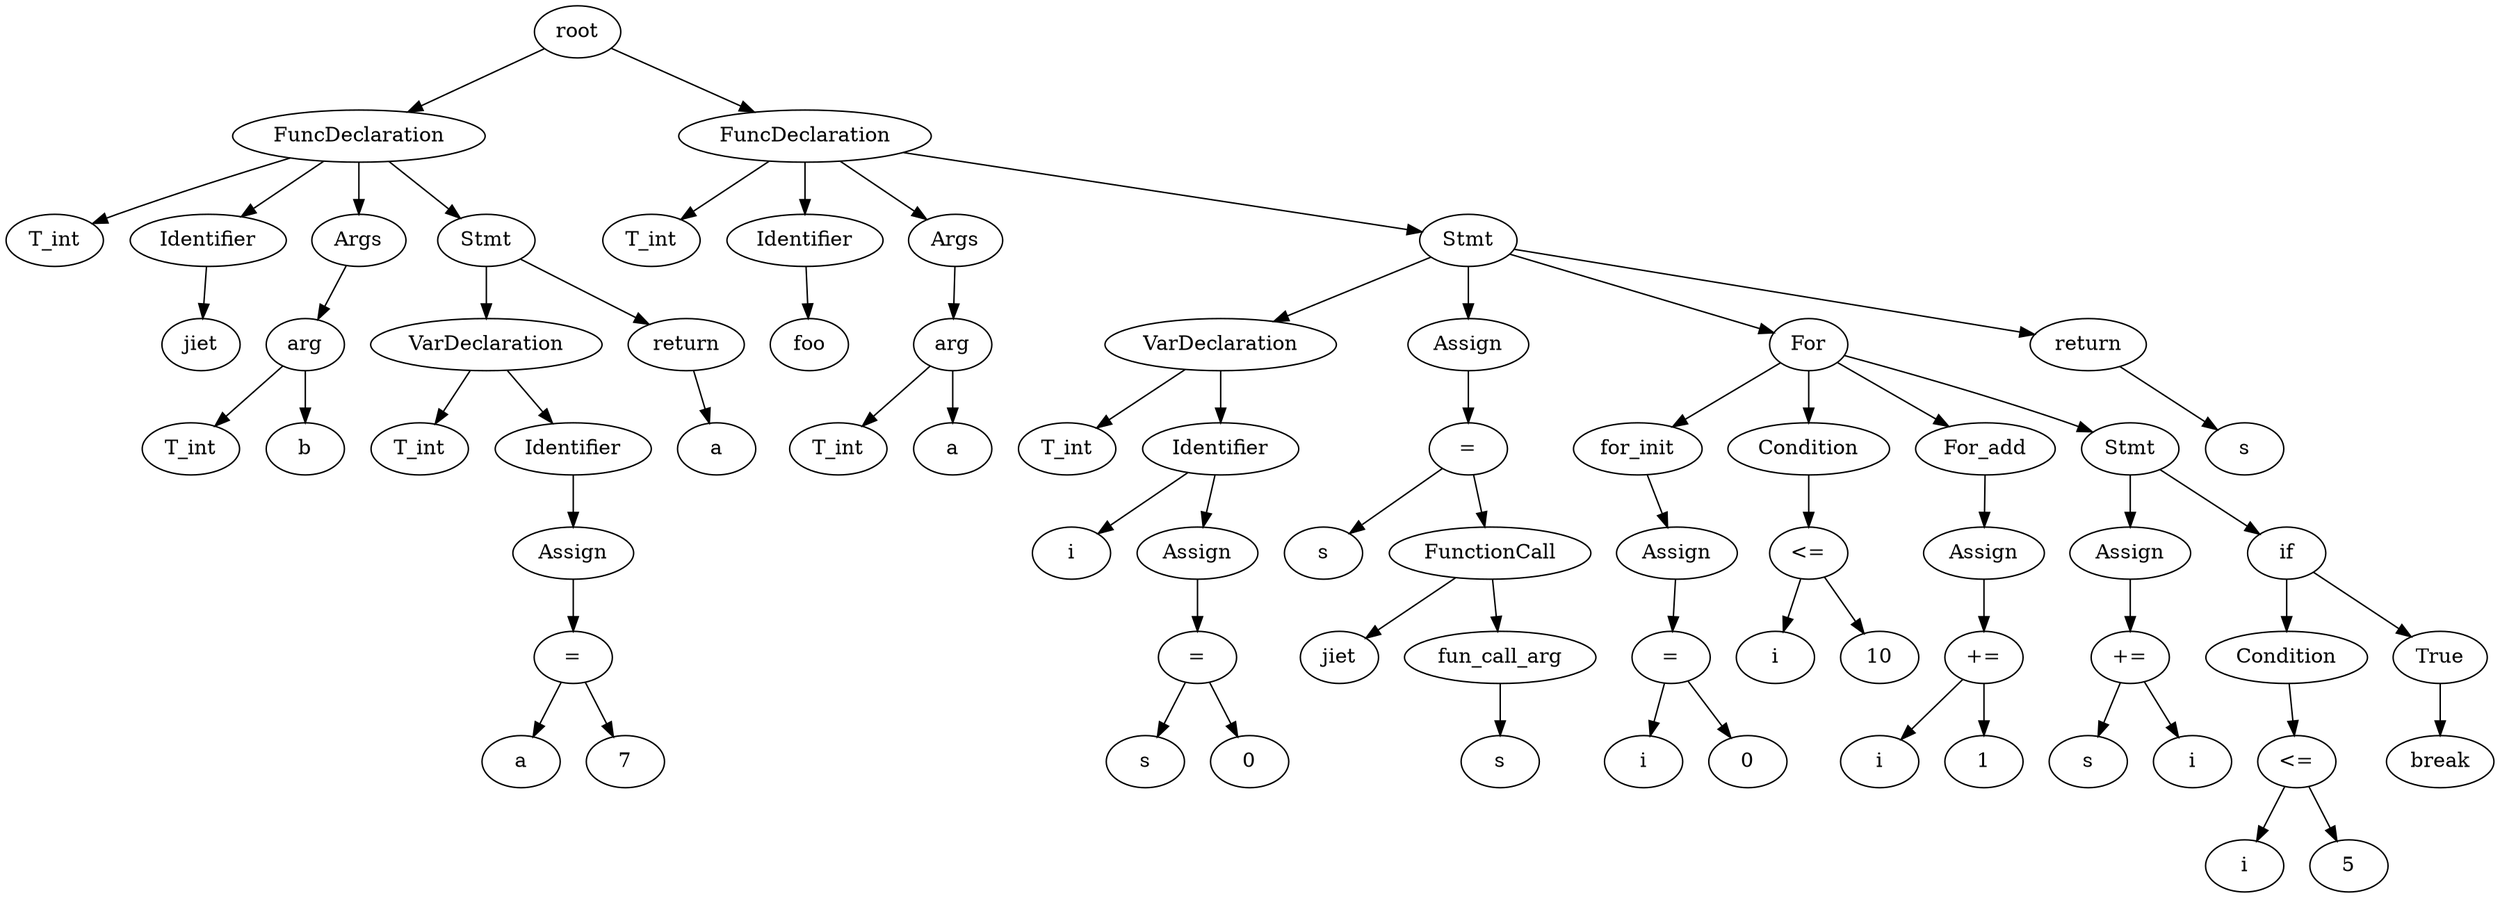 // root
digraph {
	None [label=root]
	0 [label=FuncDeclaration]
	None -> 0
	1 [label=T_int]
	0 -> 1
	2 [label=Identifier]
	0 -> 2
	3 [label=jiet]
	2 -> 3
	4 [label=Args]
	0 -> 4
	5 [label=arg]
	4 -> 5
	6 [label=T_int]
	5 -> 6
	7 [label=b]
	5 -> 7
	8 [label=Stmt]
	0 -> 8
	9 [label=VarDeclaration]
	8 -> 9
	10 [label=T_int]
	9 -> 10
	11 [label=Identifier]
	9 -> 11
	12 [label=Assign]
	11 -> 12
	14 [label="="]
	12 -> 14
	13 [label=a]
	14 -> 13
	15 [label=7]
	14 -> 15
	16 [label=return]
	8 -> 16
	17 [label=a]
	16 -> 17
	18 [label=FuncDeclaration]
	None -> 18
	19 [label=T_int]
	18 -> 19
	20 [label=Identifier]
	18 -> 20
	21 [label=foo]
	20 -> 21
	22 [label=Args]
	18 -> 22
	23 [label=arg]
	22 -> 23
	24 [label=T_int]
	23 -> 24
	25 [label=a]
	23 -> 25
	26 [label=Stmt]
	18 -> 26
	27 [label=VarDeclaration]
	26 -> 27
	28 [label=T_int]
	27 -> 28
	29 [label=Identifier]
	27 -> 29
	30 [label=i]
	29 -> 30
	31 [label=Assign]
	29 -> 31
	33 [label="="]
	31 -> 33
	32 [label=s]
	33 -> 32
	34 [label=0]
	33 -> 34
	35 [label=Assign]
	26 -> 35
	37 [label="="]
	35 -> 37
	36 [label=s]
	37 -> 36
	38 [label=FunctionCall]
	37 -> 38
	39 [label=jiet]
	38 -> 39
	40 [label=fun_call_arg]
	38 -> 40
	41 [label=s]
	40 -> 41
	42 [label=For]
	26 -> 42
	43 [label=for_init]
	42 -> 43
	44 [label=Assign]
	43 -> 44
	46 [label="="]
	44 -> 46
	45 [label=i]
	46 -> 45
	47 [label=0]
	46 -> 47
	48 [label=Condition]
	42 -> 48
	50 [label="<="]
	48 -> 50
	49 [label=i]
	50 -> 49
	51 [label=10]
	50 -> 51
	52 [label=For_add]
	42 -> 52
	53 [label=Assign]
	52 -> 53
	55 [label="+="]
	53 -> 55
	54 [label=i]
	55 -> 54
	56 [label=1]
	55 -> 56
	57 [label=Stmt]
	42 -> 57
	58 [label=Assign]
	57 -> 58
	60 [label="+="]
	58 -> 60
	59 [label=s]
	60 -> 59
	61 [label=i]
	60 -> 61
	62 [label=if]
	57 -> 62
	63 [label=Condition]
	62 -> 63
	65 [label="<="]
	63 -> 65
	64 [label=i]
	65 -> 64
	66 [label=5]
	65 -> 66
	67 [label=True]
	62 -> 67
	68 [label=break]
	67 -> 68
	69 [label=return]
	26 -> 69
	70 [label=s]
	69 -> 70
}
